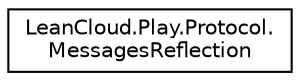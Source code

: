 digraph "Graphical Class Hierarchy"
{
  edge [fontname="Helvetica",fontsize="10",labelfontname="Helvetica",labelfontsize="10"];
  node [fontname="Helvetica",fontsize="10",shape=record];
  rankdir="LR";
  Node1 [label="LeanCloud.Play.Protocol.\lMessagesReflection",height=0.2,width=0.4,color="black", fillcolor="white", style="filled",URL="$classLeanCloud_1_1Play_1_1Protocol_1_1MessagesReflection.htm",tooltip="Holder for reflection information generated from messages.proto"];
}
